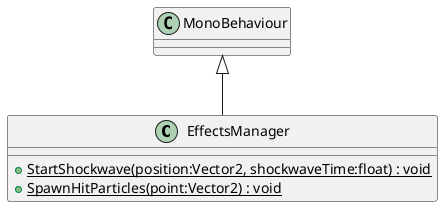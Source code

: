 @startuml
class EffectsManager {
    + {static} StartShockwave(position:Vector2, shockwaveTime:float) : void
    + {static} SpawnHitParticles(point:Vector2) : void
}
MonoBehaviour <|-- EffectsManager
@enduml
